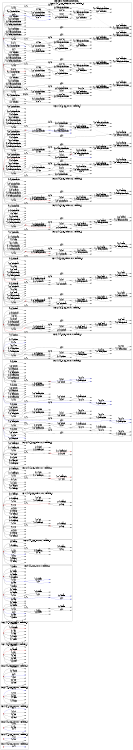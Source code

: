 digraph suffixTree {
  labelloc="t";
  label="Suffix Tree for \"abcdefabxybcdmnabcdex$\"";
  rankdir=LR;
  size="8,5"
  node [margin=0 fontcolor=blue fontsize=1 width=0.1 shape=circle style=filled];

  subgraph cluster_1 {
    label="Step 1: S[0]=a, AP=(root,'\\0x',0), remainder=0"

    root1_0 -> node440221_0 [label = "[0,0] a" color=blue];

    node440221_0 [ shape=point ]
    root1_0 [ width=0.15  fillcolor=red ]
  }

  subgraph cluster_2 {
    label="Step 2: S[1]=b, AP=(root,'\\0x',0), remainder=0"

    root2_1 -> node440222_1 [label = "[0,1] ab"];
    root2_1 -> node431222_1 [label = "[1,1] b" color=blue];

    node431222_1 [ shape=point ]
    node440222_1 [ shape=point ]
    root2_1 [ width=0.15  fillcolor=red ]
  }

  subgraph cluster_3 {
    label="Step 3: S[2]=c, AP=(root,'\\0x',0), remainder=0"

    root3_2 -> node440223_2 [label = "[0,2] abc"];
    root3_2 -> node431223_2 [label = "[1,2] bc"];
    root3_2 -> node422223_2 [label = "[2,2] c" color=blue];

    node422223_2 [ shape=point ]
    node431223_2 [ shape=point ]
    node440223_2 [ shape=point ]
    root3_2 [ width=0.15  fillcolor=red ]
  }

  subgraph cluster_4 {
    label="Step 4: S[3]=d, AP=(root,'\\0x',0), remainder=0"

    root4_3 -> node440224_3 [label = "[0,3] abcd"];
    root4_3 -> node431224_3 [label = "[1,3] bcd"];
    root4_3 -> node422224_3 [label = "[2,3] cd"];
    root4_3 -> node413224_3 [label = "[3,3] d" color=blue];

    node422224_3 [ shape=point ]
    node431224_3 [ shape=point ]
    node440224_3 [ shape=point ]
    root4_3 [ width=0.15  fillcolor=red ]
    node413224_3 [ shape=point ]
  }

  subgraph cluster_5 {
    label="Step 5: S[4]=e, AP=(root,'\\0x',0), remainder=0"

    root5_4 -> node440225_4 [label = "[0,4] abcde"];
    root5_4 -> node431225_4 [label = "[1,4] bcde"];
    root5_4 -> node422225_4 [label = "[2,4] cde"];
    root5_4 -> node413225_4 [label = "[3,4] de"];
    root5_4 -> node404225_4 [label = "[4,4] e" color=blue];

    node422225_4 [ shape=point ]
    node431225_4 [ shape=point ]
    node440225_4 [ shape=point ]
    node404225_4 [ shape=point ]
    root5_4 [ width=0.15  fillcolor=red ]
    node413225_4 [ shape=point ]
  }

  subgraph cluster_6 {
    label="Step 6: S[5]=f, AP=(root,'\\0x',0), remainder=0"

    root6_5 -> node440226_5 [label = "[0,5] abcdef"];
    root6_5 -> node431226_5 [label = "[1,5] bcdef"];
    root6_5 -> node422226_5 [label = "[2,5] cdef"];
    root6_5 -> node413226_5 [label = "[3,5] def"];
    root6_5 -> node404226_5 [label = "[4,5] ef"];
    root6_5 -> node395226_5 [label = "[5,5] f" color=blue];

    node422226_5 [ shape=point ]
    node431226_5 [ shape=point ]
    node440226_5 [ shape=point ]
    node404226_5 [ shape=point ]
    root6_5 [ width=0.15  fillcolor=red ]
    node395226_5 [ shape=point ]
    node413226_5 [ shape=point ]
  }

  subgraph cluster_7 {
    label="Step 7: S[6]=a, AP=(root,'a',1), remainder=1"

    root7_6 -> node440227_6 [label = "[0,6] abcdefa" color=red];
    root7_6 -> node431227_6 [label = "[1,6] bcdefa"];
    root7_6 -> node422227_6 [label = "[2,6] cdefa"];
    root7_6 -> node413227_6 [label = "[3,6] defa"];
    root7_6 -> node404227_6 [label = "[4,6] efa"];
    root7_6 -> node395227_6 [label = "[5,6] fa"];

    node422227_6 [ shape=point ]
    node431227_6 [ shape=point ]
    node440227_6 [ shape=point ]
    node404227_6 [ shape=point ]
    root7_6 [ width=0.15  fillcolor=red ]
    node395227_6 [ shape=point ]
    node413227_6 [ shape=point ]
  }

  subgraph cluster_8 {
    label="Step 8: S[7]=b, AP=(root,'a',2), remainder=2"

    root8_7 -> node440228_7 [label = "[0,7] abcdefab" color=red];
    root8_7 -> node431228_7 [label = "[1,7] bcdefab"];
    root8_7 -> node422228_7 [label = "[2,7] cdefab"];
    root8_7 -> node413228_7 [label = "[3,7] defab"];
    root8_7 -> node404228_7 [label = "[4,7] efab"];
    root8_7 -> node395228_7 [label = "[5,7] fab"];

    node422228_7 [ shape=point ]
    node431228_7 [ shape=point ]
    node440228_7 [ shape=point ]
    node404228_7 [ shape=point ]
    root8_7 [ width=0.15  fillcolor=red ]
    node395228_7 [ shape=point ]
    node413228_7 [ shape=point ]
  }

  subgraph cluster_9 {
    label="Step 9: S[8]=x, AP=(root,'a',2), remainder=2"

    root9_8 -> node2019_8 [label = "[0,1] ab" color=blue];
    root9_8 -> node431229_8 [label = "[1,8] bcdefabx"];
    root9_8 -> node422229_8 [label = "[2,8] cdefabx"];
    root9_8 -> node413229_8 [label = "[3,8] defabx"];
    root9_8 -> node404229_8 [label = "[4,8] efabx"];
    root9_8 -> node395229_8 [label = "[5,8] fabx"];
    node2019_8 -> node222229_8 [label = "[2,8] cdefabx" color=blue];
    node2019_8 -> node168229_8 [label = "[8,8] x" color=blue];

    node422229_8 [ shape=point ]
    node431229_8 [ shape=point ]
    node404229_8 [ shape=point ]
    root9_8 [ width=0.15  fillcolor=red ]
    node395229_8 [ shape=point ]
    node413229_8 [ shape=point ]
    node222229_8 [ shape=point ]
    node168229_8 [ shape=point ]
  }

  subgraph cluster_9 {
    label="Step 9: S[8]=x, AP=(root,'b',1), remainder=1"

    root9_9 -> node2019_9 [label = "[0,1] ab"];
    node2019_9 -> node1119_9 [ style=dotted ];
    root9_9 -> node1119_9 [label = "[1,1] b" color=blue];
    root9_9 -> node422229_9 [label = "[2,8] cdefabx"];
    root9_9 -> node413229_9 [label = "[3,8] defabx"];
    root9_9 -> node404229_9 [label = "[4,8] efabx"];
    root9_9 -> node395229_9 [label = "[5,8] fabx"];
    node2019_9 -> node222229_9 [label = "[2,8] cdefabx"];
    node2019_9 -> node168229_9 [label = "[8,8] x"];
    node1119_9 -> node212229_9 [label = "[2,8] cdefabx" color=blue];
    node1119_9 -> node158229_9 [label = "[8,8] x" color=blue];

    node158229_9 [ shape=point ]
    node422229_9 [ shape=point ]
    node212229_9 [ shape=point ]
    node404229_9 [ shape=point ]
    root9_9 [ width=0.15  fillcolor=red ]
    node395229_9 [ shape=point ]
    node413229_9 [ shape=point ]
    node222229_9 [ shape=point ]
    node168229_9 [ shape=point ]
  }

  subgraph cluster_9 {
    label="Step 9: S[8]=x, AP=(root,'x',0), remainder=0"

    root9_10 -> node2019_10 [label = "[0,1] ab"];
    node2019_10 -> node1119_10 [ style=dotted ];
    root9_10 -> node1119_10 [label = "[1,1] b"];
    root9_10 -> node422229_10 [label = "[2,8] cdefabx"];
    root9_10 -> node413229_10 [label = "[3,8] defabx"];
    root9_10 -> node404229_10 [label = "[4,8] efabx"];
    root9_10 -> node395229_10 [label = "[5,8] fabx"];
    root9_10 -> node368229_10 [label = "[8,8] x" color=blue];
    node2019_10 -> node222229_10 [label = "[2,8] cdefabx"];
    node2019_10 -> node168229_10 [label = "[8,8] x"];
    node1119_10 -> node212229_10 [label = "[2,8] cdefabx"];
    node1119_10 -> node158229_10 [label = "[8,8] x"];

    node158229_10 [ shape=point ]
    node422229_10 [ shape=point ]
    node212229_10 [ shape=point ]
    node404229_10 [ shape=point ]
    root9_10 [ width=0.15  fillcolor=red ]
    node368229_10 [ shape=point ]
    node395229_10 [ shape=point ]
    node413229_10 [ shape=point ]
    node222229_10 [ shape=point ]
    node168229_10 [ shape=point ]
  }

  subgraph cluster_10 {
    label="Step 10: S[9]=y, AP=(root,'\\0x',0), remainder=0"

    root10_11 -> node20110_11 [label = "[0,1] ab"];
    node20110_11 -> node11110_11 [ style=dotted ];
    root10_11 -> node11110_11 [label = "[1,1] b"];
    root10_11 -> node4222210_11 [label = "[2,9] cdefabxy"];
    root10_11 -> node4132210_11 [label = "[3,9] defabxy"];
    root10_11 -> node4042210_11 [label = "[4,9] efabxy"];
    root10_11 -> node3952210_11 [label = "[5,9] fabxy"];
    root10_11 -> node3682210_11 [label = "[8,9] xy"];
    root10_11 -> node3592210_11 [label = "[9,9] y" color=blue];
    node20110_11 -> node2222210_11 [label = "[2,9] cdefabxy"];
    node20110_11 -> node1682210_11 [label = "[8,9] xy"];
    node11110_11 -> node2122210_11 [label = "[2,9] cdefabxy"];
    node11110_11 -> node1582210_11 [label = "[8,9] xy"];

    node1582210_11 [ shape=point ]
    node3952210_11 [ shape=point ]
    node2222210_11 [ shape=point ]
    node4222210_11 [ shape=point ]
    node2122210_11 [ shape=point ]
    node4042210_11 [ shape=point ]
    root10_11 [ width=0.15  fillcolor=red ]
    node3682210_11 [ shape=point ]
    node3592210_11 [ shape=point ]
    node4132210_11 [ shape=point ]
    node1682210_11 [ shape=point ]
  }

  subgraph cluster_11 {
    label="Step 11: S[10]=b, AP=(root,'b',1), remainder=1"

    root11_12 -> node20111_12 [label = "[0,1] ab"];
    node20111_12 -> node11111_12 [ style=dotted ];
    root11_12 -> node11111_12 [label = "[1,1] b" color=red];
    root11_12 -> node4222211_12 [label = "[2,10] cdefabxyb"];
    root11_12 -> node4132211_12 [label = "[3,10] defabxyb"];
    root11_12 -> node4042211_12 [label = "[4,10] efabxyb"];
    root11_12 -> node3952211_12 [label = "[5,10] fabxyb"];
    root11_12 -> node3682211_12 [label = "[8,10] xyb"];
    root11_12 -> node3592211_12 [label = "[9,10] yb"];
    node20111_12 -> node2222211_12 [label = "[2,10] cdefabxyb"];
    node20111_12 -> node1682211_12 [label = "[8,10] xyb"];
    node11111_12 -> node2122211_12 [label = "[2,10] cdefabxyb"];
    node11111_12 -> node1582211_12 [label = "[8,10] xyb"];

    node1582211_12 [ shape=point ]
    node3952211_12 [ shape=point ]
    node2222211_12 [ shape=point ]
    node4222211_12 [ shape=point ]
    node2122211_12 [ shape=point ]
    node4042211_12 [ shape=point ]
    root11_12 [ width=0.15  fillcolor=red ]
    node3682211_12 [ shape=point ]
    node3592211_12 [ shape=point ]
    node4132211_12 [ shape=point ]
    node1682211_12 [ shape=point ]
  }

  subgraph cluster_11 {
    label="Step 11: S[10]=b, AP=(node111,'\\0x',0), remainder=1"

    root11_13 -> node20111_13 [label = "[0,1] ab"];
    node20111_13 -> node11111_13 [ style=dotted ];
    root11_13 -> node11111_13 [label = "[1,1] b"];
    root11_13 -> node4222211_13 [label = "[2,10] cdefabxyb"];
    root11_13 -> node4132211_13 [label = "[3,10] defabxyb"];
    root11_13 -> node4042211_13 [label = "[4,10] efabxyb"];
    root11_13 -> node3952211_13 [label = "[5,10] fabxyb"];
    root11_13 -> node3682211_13 [label = "[8,10] xyb"];
    root11_13 -> node3592211_13 [label = "[9,10] yb"];
    node20111_13 -> node2222211_13 [label = "[2,10] cdefabxyb"];
    node20111_13 -> node1682211_13 [label = "[8,10] xyb"];
    node11111_13 -> node2122211_13 [label = "[2,10] cdefabxyb"];
    node11111_13 -> node1582211_13 [label = "[8,10] xyb"];

    node1582211_13 [ shape=point ]
    node3952211_13 [ shape=point ]
    node2222211_13 [ shape=point ]
    node4222211_13 [ shape=point ]
    node11111_13 [width=0.15 fillcolor=red]
    node2122211_13 [ shape=point ]
    node4042211_13 [ shape=point ]
    root11_13 [ width=0.15 ]
    node3682211_13 [ shape=point ]
    node3592211_13 [ shape=point ]
    node4132211_13 [ shape=point ]
    node1682211_13 [ shape=point ]
  }

  subgraph cluster_12 {
    label="Step 12: S[11]=c, AP=(node111,'c',1), remainder=2"

    root12_14 -> node20112_14 [label = "[0,1] ab"];
    node20112_14 -> node11112_14 [ style=dotted ];
    root12_14 -> node11112_14 [label = "[1,1] b"];
    root12_14 -> node4222212_14 [label = "[2,11] cdefabxybc"];
    root12_14 -> node4132212_14 [label = "[3,11] defabxybc"];
    root12_14 -> node4042212_14 [label = "[4,11] efabxybc"];
    root12_14 -> node3952212_14 [label = "[5,11] fabxybc"];
    root12_14 -> node3682212_14 [label = "[8,11] xybc"];
    root12_14 -> node3592212_14 [label = "[9,11] ybc"];
    node20112_14 -> node2222212_14 [label = "[2,11] cdefabxybc"];
    node20112_14 -> node1682212_14 [label = "[8,11] xybc"];
    node11112_14 -> node2122212_14 [label = "[2,11] cdefabxybc" color=red];
    node11112_14 -> node1582212_14 [label = "[8,11] xybc"];

    node1582212_14 [ shape=point ]
    node3952212_14 [ shape=point ]
    node2222212_14 [ shape=point ]
    node4222212_14 [ shape=point ]
    node11112_14 [width=0.15 fillcolor=red]
    node2122212_14 [ shape=point ]
    node4042212_14 [ shape=point ]
    root12_14 [ width=0.15 ]
    node3682212_14 [ shape=point ]
    node3592212_14 [ shape=point ]
    node4132212_14 [ shape=point ]
    node1682212_14 [ shape=point ]
  }

  subgraph cluster_13 {
    label="Step 13: S[12]=d, AP=(node111,'c',2), remainder=3"

    root13_15 -> node20113_15 [label = "[0,1] ab"];
    node20113_15 -> node11113_15 [ style=dotted ];
    root13_15 -> node11113_15 [label = "[1,1] b"];
    root13_15 -> node4222213_15 [label = "[2,12] cdefabxybcd"];
    root13_15 -> node4132213_15 [label = "[3,12] defabxybcd"];
    root13_15 -> node4042213_15 [label = "[4,12] efabxybcd"];
    root13_15 -> node3952213_15 [label = "[5,12] fabxybcd"];
    root13_15 -> node3682213_15 [label = "[8,12] xybcd"];
    root13_15 -> node3592213_15 [label = "[9,12] ybcd"];
    node20113_15 -> node2222213_15 [label = "[2,12] cdefabxybcd"];
    node20113_15 -> node1682213_15 [label = "[8,12] xybcd"];
    node11113_15 -> node2122213_15 [label = "[2,12] cdefabxybcd" color=red];
    node11113_15 -> node1582213_15 [label = "[8,12] xybcd"];

    node1582213_15 [ shape=point ]
    node3952213_15 [ shape=point ]
    node2222213_15 [ shape=point ]
    node4222213_15 [ shape=point ]
    node11113_15 [width=0.15 fillcolor=red]
    node2122213_15 [ shape=point ]
    node4042213_15 [ shape=point ]
    root13_15 [ width=0.15 ]
    node3682213_15 [ shape=point ]
    node3592213_15 [ shape=point ]
    node4132213_15 [ shape=point ]
    node1682213_15 [ shape=point ]
  }

  subgraph cluster_14 {
    label="Step 14: S[13]=m, AP=(node111,'c',2), remainder=3"

    root14_16 -> node20114_16 [label = "[0,1] ab"];
    node20114_16 -> node11114_16 [ style=dotted ];
    root14_16 -> node11114_16 [label = "[1,1] b"];
    root14_16 -> node4222214_16 [label = "[2,13] cdefabxybcdm"];
    root14_16 -> node4132214_16 [label = "[3,13] defabxybcdm"];
    root14_16 -> node4042214_16 [label = "[4,13] efabxybcdm"];
    root14_16 -> node3952214_16 [label = "[5,13] fabxybcdm"];
    root14_16 -> node3682214_16 [label = "[8,13] xybcdm"];
    root14_16 -> node3592214_16 [label = "[9,13] ybcdm"];
    node20114_16 -> node2222214_16 [label = "[2,13] cdefabxybcdm"];
    node20114_16 -> node1682214_16 [label = "[8,13] xybcdm"];
    node11114_16 -> node32314_16 [label = "[2,3] cd" color=blue];
    node11114_16 -> node1582214_16 [label = "[8,13] xybcdm"];
    node32314_16 -> node2142214_16 [label = "[4,13] efabxybcdm" color=blue];
    node32314_16 -> node12132214_16 [label = "[13,13] m" color=blue];

    node1582214_16 [ shape=point ]
    node3952214_16 [ shape=point ]
    node2222214_16 [ shape=point ]
    node4222214_16 [ shape=point ]
    node11114_16 [width=0.15 fillcolor=red]
    node4042214_16 [ shape=point ]
    root14_16 [ width=0.15 ]
    node3682214_16 [ shape=point ]
    node3592214_16 [ shape=point ]
    node2142214_16 [ shape=point ]
    node4132214_16 [ shape=point ]
    node12132214_16 [ shape=point ]
    node1682214_16 [ shape=point ]
  }

  subgraph cluster_14 {
    label="Step 14: S[13]=m, AP=(root,'c',2), remainder=2"

    root14_17 -> node20114_17 [label = "[0,1] ab"];
    node20114_17 -> node11114_17 [ style=dotted ];
    root14_17 -> node11114_17 [label = "[1,1] b"];
    root14_17 -> node22314_17 [label = "[2,3] cd" color=blue];
    root14_17 -> node4132214_17 [label = "[3,13] defabxybcdm"];
    root14_17 -> node4042214_17 [label = "[4,13] efabxybcdm"];
    root14_17 -> node3952214_17 [label = "[5,13] fabxybcdm"];
    root14_17 -> node3682214_17 [label = "[8,13] xybcdm"];
    root14_17 -> node3592214_17 [label = "[9,13] ybcdm"];
    node20114_17 -> node2222214_17 [label = "[2,13] cdefabxybcdm"];
    node20114_17 -> node1682214_17 [label = "[8,13] xybcdm"];
    node11114_17 -> node32314_17 [label = "[2,3] cd"];
    node32314_17 -> node22314_17 [ style=dotted ];
    node11114_17 -> node1582214_17 [label = "[8,13] xybcdm"];
    node22314_17 -> node2042214_17 [label = "[4,13] efabxybcdm" color=blue];
    node22314_17 -> node11132214_17 [label = "[13,13] m" color=blue];
    node32314_17 -> node2142214_17 [label = "[4,13] efabxybcdm"];
    node32314_17 -> node12132214_17 [label = "[13,13] m"];

    node1582214_17 [ shape=point ]
    node11132214_17 [ shape=point ]
    node2042214_17 [ shape=point ]
    node3952214_17 [ shape=point ]
    node2222214_17 [ shape=point ]
    node4042214_17 [ shape=point ]
    root14_17 [ width=0.15  fillcolor=red ]
    node3682214_17 [ shape=point ]
    node3592214_17 [ shape=point ]
    node2142214_17 [ shape=point ]
    node4132214_17 [ shape=point ]
    node12132214_17 [ shape=point ]
    node1682214_17 [ shape=point ]
  }

  subgraph cluster_14 {
    label="Step 14: S[13]=m, AP=(root,'d',1), remainder=1"

    root14_18 -> node20114_18 [label = "[0,1] ab"];
    node20114_18 -> node11114_18 [ style=dotted ];
    root14_18 -> node11114_18 [label = "[1,1] b"];
    root14_18 -> node22314_18 [label = "[2,3] cd"];
    node22314_18 -> node13314_18 [ style=dotted ];
    root14_18 -> node13314_18 [label = "[3,3] d" color=blue];
    root14_18 -> node4042214_18 [label = "[4,13] efabxybcdm"];
    root14_18 -> node3952214_18 [label = "[5,13] fabxybcdm"];
    root14_18 -> node3682214_18 [label = "[8,13] xybcdm"];
    root14_18 -> node3592214_18 [label = "[9,13] ybcdm"];
    node20114_18 -> node2222214_18 [label = "[2,13] cdefabxybcdm"];
    node20114_18 -> node1682214_18 [label = "[8,13] xybcdm"];
    node11114_18 -> node32314_18 [label = "[2,3] cd"];
    node32314_18 -> node22314_18 [ style=dotted ];
    node11114_18 -> node1582214_18 [label = "[8,13] xybcdm"];
    node22314_18 -> node2042214_18 [label = "[4,13] efabxybcdm"];
    node22314_18 -> node11132214_18 [label = "[13,13] m"];
    node13314_18 -> node1942214_18 [label = "[4,13] efabxybcdm" color=blue];
    node13314_18 -> node10132214_18 [label = "[13,13] m" color=blue];
    node32314_18 -> node2142214_18 [label = "[4,13] efabxybcdm"];
    node32314_18 -> node12132214_18 [label = "[13,13] m"];

    node1582214_18 [ shape=point ]
    node11132214_18 [ shape=point ]
    node2042214_18 [ shape=point ]
    node1942214_18 [ shape=point ]
    node3952214_18 [ shape=point ]
    node2222214_18 [ shape=point ]
    node10132214_18 [ shape=point ]
    node4042214_18 [ shape=point ]
    root14_18 [ width=0.15  fillcolor=red ]
    node3682214_18 [ shape=point ]
    node3592214_18 [ shape=point ]
    node2142214_18 [ shape=point ]
    node12132214_18 [ shape=point ]
    node1682214_18 [ shape=point ]
  }

  subgraph cluster_14 {
    label="Step 14: S[13]=m, AP=(root,'m',0), remainder=0"

    root14_19 -> node20114_19 [label = "[0,1] ab"];
    node20114_19 -> node11114_19 [ style=dotted ];
    root14_19 -> node11114_19 [label = "[1,1] b"];
    root14_19 -> node22314_19 [label = "[2,3] cd"];
    node22314_19 -> node13314_19 [ style=dotted ];
    root14_19 -> node13314_19 [label = "[3,3] d"];
    root14_19 -> node4042214_19 [label = "[4,13] efabxybcdm"];
    root14_19 -> node3952214_19 [label = "[5,13] fabxybcdm"];
    root14_19 -> node31132214_19 [label = "[13,13] m" color=blue];
    root14_19 -> node3682214_19 [label = "[8,13] xybcdm"];
    root14_19 -> node3592214_19 [label = "[9,13] ybcdm"];
    node20114_19 -> node2222214_19 [label = "[2,13] cdefabxybcdm"];
    node20114_19 -> node1682214_19 [label = "[8,13] xybcdm"];
    node11114_19 -> node32314_19 [label = "[2,3] cd"];
    node32314_19 -> node22314_19 [ style=dotted ];
    node11114_19 -> node1582214_19 [label = "[8,13] xybcdm"];
    node22314_19 -> node2042214_19 [label = "[4,13] efabxybcdm"];
    node22314_19 -> node11132214_19 [label = "[13,13] m"];
    node13314_19 -> node1942214_19 [label = "[4,13] efabxybcdm"];
    node13314_19 -> node10132214_19 [label = "[13,13] m"];
    node32314_19 -> node2142214_19 [label = "[4,13] efabxybcdm"];
    node32314_19 -> node12132214_19 [label = "[13,13] m"];

    node1582214_19 [ shape=point ]
    node11132214_19 [ shape=point ]
    node2042214_19 [ shape=point ]
    node31132214_19 [ shape=point ]
    node1942214_19 [ shape=point ]
    node3952214_19 [ shape=point ]
    node2222214_19 [ shape=point ]
    node10132214_19 [ shape=point ]
    node4042214_19 [ shape=point ]
    root14_19 [ width=0.15  fillcolor=red ]
    node3682214_19 [ shape=point ]
    node3592214_19 [ shape=point ]
    node2142214_19 [ shape=point ]
    node12132214_19 [ shape=point ]
    node1682214_19 [ shape=point ]
  }

  subgraph cluster_15 {
    label="Step 15: S[14]=n, AP=(root,'\\0x',0), remainder=0"

    root15_20 -> node20115_20 [label = "[0,1] ab"];
    node20115_20 -> node11115_20 [ style=dotted ];
    root15_20 -> node11115_20 [label = "[1,1] b"];
    root15_20 -> node22315_20 [label = "[2,3] cd"];
    node22315_20 -> node13315_20 [ style=dotted ];
    root15_20 -> node13315_20 [label = "[3,3] d"];
    root15_20 -> node4042215_20 [label = "[4,14] efabxybcdmn"];
    root15_20 -> node3952215_20 [label = "[5,14] fabxybcdmn"];
    root15_20 -> node31132215_20 [label = "[13,14] mn"];
    root15_20 -> node30142215_20 [label = "[14,14] n" color=blue];
    root15_20 -> node3682215_20 [label = "[8,14] xybcdmn"];
    root15_20 -> node3592215_20 [label = "[9,14] ybcdmn"];
    node20115_20 -> node2222215_20 [label = "[2,14] cdefabxybcdmn"];
    node20115_20 -> node1682215_20 [label = "[8,14] xybcdmn"];
    node11115_20 -> node32315_20 [label = "[2,3] cd"];
    node32315_20 -> node22315_20 [ style=dotted ];
    node11115_20 -> node1582215_20 [label = "[8,14] xybcdmn"];
    node22315_20 -> node2042215_20 [label = "[4,14] efabxybcdmn"];
    node22315_20 -> node11132215_20 [label = "[13,14] mn"];
    node13315_20 -> node1942215_20 [label = "[4,14] efabxybcdmn"];
    node13315_20 -> node10132215_20 [label = "[13,14] mn"];
    node32315_20 -> node2142215_20 [label = "[4,14] efabxybcdmn"];
    node32315_20 -> node12132215_20 [label = "[13,14] mn"];

    node1582215_20 [ shape=point ]
    node11132215_20 [ shape=point ]
    node2042215_20 [ shape=point ]
    node31132215_20 [ shape=point ]
    node1942215_20 [ shape=point ]
    node3952215_20 [ shape=point ]
    node2222215_20 [ shape=point ]
    node10132215_20 [ shape=point ]
    node4042215_20 [ shape=point ]
    root15_20 [ width=0.15  fillcolor=red ]
    node3682215_20 [ shape=point ]
    node3592215_20 [ shape=point ]
    node2142215_20 [ shape=point ]
    node30142215_20 [ shape=point ]
    node12132215_20 [ shape=point ]
    node1682215_20 [ shape=point ]
  }

  subgraph cluster_16 {
    label="Step 16: S[15]=a, AP=(root,'a',1), remainder=1"

    root16_21 -> node20116_21 [label = "[0,1] ab" color=red];
    node20116_21 -> node11116_21 [ style=dotted ];
    root16_21 -> node11116_21 [label = "[1,1] b"];
    root16_21 -> node22316_21 [label = "[2,3] cd"];
    node22316_21 -> node13316_21 [ style=dotted ];
    root16_21 -> node13316_21 [label = "[3,3] d"];
    root16_21 -> node4042216_21 [label = "[4,15] efabxybcdmna"];
    root16_21 -> node3952216_21 [label = "[5,15] fabxybcdmna"];
    root16_21 -> node31132216_21 [label = "[13,15] mna"];
    root16_21 -> node30142216_21 [label = "[14,15] na"];
    root16_21 -> node3682216_21 [label = "[8,15] xybcdmna"];
    root16_21 -> node3592216_21 [label = "[9,15] ybcdmna"];
    node20116_21 -> node2222216_21 [label = "[2,15] cdefabxybcdmna"];
    node20116_21 -> node1682216_21 [label = "[8,15] xybcdmna"];
    node11116_21 -> node32316_21 [label = "[2,3] cd"];
    node32316_21 -> node22316_21 [ style=dotted ];
    node11116_21 -> node1582216_21 [label = "[8,15] xybcdmna"];
    node22316_21 -> node2042216_21 [label = "[4,15] efabxybcdmna"];
    node22316_21 -> node11132216_21 [label = "[13,15] mna"];
    node13316_21 -> node1942216_21 [label = "[4,15] efabxybcdmna"];
    node13316_21 -> node10132216_21 [label = "[13,15] mna"];
    node32316_21 -> node2142216_21 [label = "[4,15] efabxybcdmna"];
    node32316_21 -> node12132216_21 [label = "[13,15] mna"];

    node1582216_21 [ shape=point ]
    node11132216_21 [ shape=point ]
    node2042216_21 [ shape=point ]
    node31132216_21 [ shape=point ]
    node1942216_21 [ shape=point ]
    node3952216_21 [ shape=point ]
    node2222216_21 [ shape=point ]
    node10132216_21 [ shape=point ]
    node4042216_21 [ shape=point ]
    root16_21 [ width=0.15  fillcolor=red ]
    node3682216_21 [ shape=point ]
    node3592216_21 [ shape=point ]
    node2142216_21 [ shape=point ]
    node30142216_21 [ shape=point ]
    node12132216_21 [ shape=point ]
    node1682216_21 [ shape=point ]
  }

  subgraph cluster_17 {
    label="Step 17: S[16]=b, AP=(root,'a',2), remainder=2"

    root17_22 -> node20117_22 [label = "[0,1] ab" color=red];
    node20117_22 -> node11117_22 [ style=dotted ];
    root17_22 -> node11117_22 [label = "[1,1] b"];
    root17_22 -> node22317_22 [label = "[2,3] cd"];
    node22317_22 -> node13317_22 [ style=dotted ];
    root17_22 -> node13317_22 [label = "[3,3] d"];
    root17_22 -> node4042217_22 [label = "[4,16] efabxybcdmnab"];
    root17_22 -> node3952217_22 [label = "[5,16] fabxybcdmnab"];
    root17_22 -> node31132217_22 [label = "[13,16] mnab"];
    root17_22 -> node30142217_22 [label = "[14,16] nab"];
    root17_22 -> node3682217_22 [label = "[8,16] xybcdmnab"];
    root17_22 -> node3592217_22 [label = "[9,16] ybcdmnab"];
    node20117_22 -> node2222217_22 [label = "[2,16] cdefabxybcdmnab"];
    node20117_22 -> node1682217_22 [label = "[8,16] xybcdmnab"];
    node11117_22 -> node32317_22 [label = "[2,3] cd"];
    node32317_22 -> node22317_22 [ style=dotted ];
    node11117_22 -> node1582217_22 [label = "[8,16] xybcdmnab"];
    node22317_22 -> node2042217_22 [label = "[4,16] efabxybcdmnab"];
    node22317_22 -> node11132217_22 [label = "[13,16] mnab"];
    node13317_22 -> node1942217_22 [label = "[4,16] efabxybcdmnab"];
    node13317_22 -> node10132217_22 [label = "[13,16] mnab"];
    node32317_22 -> node2142217_22 [label = "[4,16] efabxybcdmnab"];
    node32317_22 -> node12132217_22 [label = "[13,16] mnab"];

    node1582217_22 [ shape=point ]
    node11132217_22 [ shape=point ]
    node2042217_22 [ shape=point ]
    node31132217_22 [ shape=point ]
    node1942217_22 [ shape=point ]
    node3952217_22 [ shape=point ]
    node2222217_22 [ shape=point ]
    node10132217_22 [ shape=point ]
    node4042217_22 [ shape=point ]
    root17_22 [ width=0.15  fillcolor=red ]
    node3682217_22 [ shape=point ]
    node3592217_22 [ shape=point ]
    node2142217_22 [ shape=point ]
    node30142217_22 [ shape=point ]
    node12132217_22 [ shape=point ]
    node1682217_22 [ shape=point ]
  }

  subgraph cluster_17 {
    label="Step 17: S[16]=b, AP=(node201,'\\0x',0), remainder=2"

    root17_23 -> node20117_23 [label = "[0,1] ab"];
    node20117_23 -> node11117_23 [ style=dotted ];
    root17_23 -> node11117_23 [label = "[1,1] b"];
    root17_23 -> node22317_23 [label = "[2,3] cd"];
    node22317_23 -> node13317_23 [ style=dotted ];
    root17_23 -> node13317_23 [label = "[3,3] d"];
    root17_23 -> node4042217_23 [label = "[4,16] efabxybcdmnab"];
    root17_23 -> node3952217_23 [label = "[5,16] fabxybcdmnab"];
    root17_23 -> node31132217_23 [label = "[13,16] mnab"];
    root17_23 -> node30142217_23 [label = "[14,16] nab"];
    root17_23 -> node3682217_23 [label = "[8,16] xybcdmnab"];
    root17_23 -> node3592217_23 [label = "[9,16] ybcdmnab"];
    node20117_23 -> node2222217_23 [label = "[2,16] cdefabxybcdmnab"];
    node20117_23 -> node1682217_23 [label = "[8,16] xybcdmnab"];
    node11117_23 -> node32317_23 [label = "[2,3] cd"];
    node32317_23 -> node22317_23 [ style=dotted ];
    node11117_23 -> node1582217_23 [label = "[8,16] xybcdmnab"];
    node22317_23 -> node2042217_23 [label = "[4,16] efabxybcdmnab"];
    node22317_23 -> node11132217_23 [label = "[13,16] mnab"];
    node13317_23 -> node1942217_23 [label = "[4,16] efabxybcdmnab"];
    node13317_23 -> node10132217_23 [label = "[13,16] mnab"];
    node32317_23 -> node2142217_23 [label = "[4,16] efabxybcdmnab"];
    node32317_23 -> node12132217_23 [label = "[13,16] mnab"];

    node1582217_23 [ shape=point ]
    node11132217_23 [ shape=point ]
    node20117_23 [width=0.15 fillcolor=red]
    node2042217_23 [ shape=point ]
    node31132217_23 [ shape=point ]
    node1942217_23 [ shape=point ]
    node3952217_23 [ shape=point ]
    node2222217_23 [ shape=point ]
    node10132217_23 [ shape=point ]
    node4042217_23 [ shape=point ]
    root17_23 [ width=0.15 ]
    node3682217_23 [ shape=point ]
    node3592217_23 [ shape=point ]
    node2142217_23 [ shape=point ]
    node30142217_23 [ shape=point ]
    node12132217_23 [ shape=point ]
    node1682217_23 [ shape=point ]
  }

  subgraph cluster_18 {
    label="Step 18: S[17]=c, AP=(node201,'c',1), remainder=3"

    root18_24 -> node20118_24 [label = "[0,1] ab"];
    node20118_24 -> node11118_24 [ style=dotted ];
    root18_24 -> node11118_24 [label = "[1,1] b"];
    root18_24 -> node22318_24 [label = "[2,3] cd"];
    node22318_24 -> node13318_24 [ style=dotted ];
    root18_24 -> node13318_24 [label = "[3,3] d"];
    root18_24 -> node4042218_24 [label = "[4,17] efabxybcdmnabc"];
    root18_24 -> node3952218_24 [label = "[5,17] fabxybcdmnabc"];
    root18_24 -> node31132218_24 [label = "[13,17] mnabc"];
    root18_24 -> node30142218_24 [label = "[14,17] nabc"];
    root18_24 -> node3682218_24 [label = "[8,17] xybcdmnabc"];
    root18_24 -> node3592218_24 [label = "[9,17] ybcdmnabc"];
    node20118_24 -> node2222218_24 [label = "[2,17] cdefabxybcdmnabc" color=red];
    node20118_24 -> node1682218_24 [label = "[8,17] xybcdmnabc"];
    node11118_24 -> node32318_24 [label = "[2,3] cd"];
    node32318_24 -> node22318_24 [ style=dotted ];
    node11118_24 -> node1582218_24 [label = "[8,17] xybcdmnabc"];
    node22318_24 -> node2042218_24 [label = "[4,17] efabxybcdmnabc"];
    node22318_24 -> node11132218_24 [label = "[13,17] mnabc"];
    node13318_24 -> node1942218_24 [label = "[4,17] efabxybcdmnabc"];
    node13318_24 -> node10132218_24 [label = "[13,17] mnabc"];
    node32318_24 -> node2142218_24 [label = "[4,17] efabxybcdmnabc"];
    node32318_24 -> node12132218_24 [label = "[13,17] mnabc"];

    node1582218_24 [ shape=point ]
    node11132218_24 [ shape=point ]
    node20118_24 [width=0.15 fillcolor=red]
    node2042218_24 [ shape=point ]
    node31132218_24 [ shape=point ]
    node1942218_24 [ shape=point ]
    node3952218_24 [ shape=point ]
    node2222218_24 [ shape=point ]
    node10132218_24 [ shape=point ]
    node4042218_24 [ shape=point ]
    root18_24 [ width=0.15 ]
    node3682218_24 [ shape=point ]
    node3592218_24 [ shape=point ]
    node2142218_24 [ shape=point ]
    node30142218_24 [ shape=point ]
    node12132218_24 [ shape=point ]
    node1682218_24 [ shape=point ]
  }

  subgraph cluster_19 {
    label="Step 19: S[18]=d, AP=(node201,'c',2), remainder=4"

    root19_25 -> node20119_25 [label = "[0,1] ab"];
    node20119_25 -> node11119_25 [ style=dotted ];
    root19_25 -> node11119_25 [label = "[1,1] b"];
    root19_25 -> node22319_25 [label = "[2,3] cd"];
    node22319_25 -> node13319_25 [ style=dotted ];
    root19_25 -> node13319_25 [label = "[3,3] d"];
    root19_25 -> node4042219_25 [label = "[4,18] efabxybcdmnabcd"];
    root19_25 -> node3952219_25 [label = "[5,18] fabxybcdmnabcd"];
    root19_25 -> node31132219_25 [label = "[13,18] mnabcd"];
    root19_25 -> node30142219_25 [label = "[14,18] nabcd"];
    root19_25 -> node3682219_25 [label = "[8,18] xybcdmnabcd"];
    root19_25 -> node3592219_25 [label = "[9,18] ybcdmnabcd"];
    node20119_25 -> node2222219_25 [label = "[2,18] cdefabxybcdmnabcd" color=red];
    node20119_25 -> node1682219_25 [label = "[8,18] xybcdmnabcd"];
    node11119_25 -> node32319_25 [label = "[2,3] cd"];
    node32319_25 -> node22319_25 [ style=dotted ];
    node11119_25 -> node1582219_25 [label = "[8,18] xybcdmnabcd"];
    node22319_25 -> node2042219_25 [label = "[4,18] efabxybcdmnabcd"];
    node22319_25 -> node11132219_25 [label = "[13,18] mnabcd"];
    node13319_25 -> node1942219_25 [label = "[4,18] efabxybcdmnabcd"];
    node13319_25 -> node10132219_25 [label = "[13,18] mnabcd"];
    node32319_25 -> node2142219_25 [label = "[4,18] efabxybcdmnabcd"];
    node32319_25 -> node12132219_25 [label = "[13,18] mnabcd"];

    node1582219_25 [ shape=point ]
    node11132219_25 [ shape=point ]
    node20119_25 [width=0.15 fillcolor=red]
    node2042219_25 [ shape=point ]
    node31132219_25 [ shape=point ]
    node1942219_25 [ shape=point ]
    node3952219_25 [ shape=point ]
    node2222219_25 [ shape=point ]
    node10132219_25 [ shape=point ]
    node4042219_25 [ shape=point ]
    root19_25 [ width=0.15 ]
    node3682219_25 [ shape=point ]
    node3592219_25 [ shape=point ]
    node2142219_25 [ shape=point ]
    node30142219_25 [ shape=point ]
    node12132219_25 [ shape=point ]
    node1682219_25 [ shape=point ]
  }

  subgraph cluster_20 {
    label="Step 20: S[19]=e, AP=(node201,'c',3), remainder=5"

    root20_26 -> node20120_26 [label = "[0,1] ab"];
    node20120_26 -> node11120_26 [ style=dotted ];
    root20_26 -> node11120_26 [label = "[1,1] b"];
    root20_26 -> node22320_26 [label = "[2,3] cd"];
    node22320_26 -> node13320_26 [ style=dotted ];
    root20_26 -> node13320_26 [label = "[3,3] d"];
    root20_26 -> node4042220_26 [label = "[4,19] efabxybcdmnabcde"];
    root20_26 -> node3952220_26 [label = "[5,19] fabxybcdmnabcde"];
    root20_26 -> node31132220_26 [label = "[13,19] mnabcde"];
    root20_26 -> node30142220_26 [label = "[14,19] nabcde"];
    root20_26 -> node3682220_26 [label = "[8,19] xybcdmnabcde"];
    root20_26 -> node3592220_26 [label = "[9,19] ybcdmnabcde"];
    node20120_26 -> node2222220_26 [label = "[2,19] cdefabxybcdmnabcde" color=red];
    node20120_26 -> node1682220_26 [label = "[8,19] xybcdmnabcde"];
    node11120_26 -> node32320_26 [label = "[2,3] cd"];
    node32320_26 -> node22320_26 [ style=dotted ];
    node11120_26 -> node1582220_26 [label = "[8,19] xybcdmnabcde"];
    node22320_26 -> node2042220_26 [label = "[4,19] efabxybcdmnabcde"];
    node22320_26 -> node11132220_26 [label = "[13,19] mnabcde"];
    node13320_26 -> node1942220_26 [label = "[4,19] efabxybcdmnabcde"];
    node13320_26 -> node10132220_26 [label = "[13,19] mnabcde"];
    node32320_26 -> node2142220_26 [label = "[4,19] efabxybcdmnabcde"];
    node32320_26 -> node12132220_26 [label = "[13,19] mnabcde"];

    node1582220_26 [ shape=point ]
    node11132220_26 [ shape=point ]
    node20120_26 [width=0.15 fillcolor=red]
    node2042220_26 [ shape=point ]
    node31132220_26 [ shape=point ]
    node1942220_26 [ shape=point ]
    node3952220_26 [ shape=point ]
    node2222220_26 [ shape=point ]
    node10132220_26 [ shape=point ]
    node4042220_26 [ shape=point ]
    root20_26 [ width=0.15 ]
    node3682220_26 [ shape=point ]
    node3592220_26 [ shape=point ]
    node2142220_26 [ shape=point ]
    node30142220_26 [ shape=point ]
    node12132220_26 [ shape=point ]
    node1682220_26 [ shape=point ]
  }

  subgraph cluster_21 {
    label="Step 21: S[20]=x, AP=(node201,'c',3), remainder=5"

    root21_27 -> node20121_27 [label = "[0,1] ab"];
    node20121_27 -> node11121_27 [ style=dotted ];
    root21_27 -> node11121_27 [label = "[1,1] b"];
    root21_27 -> node22321_27 [label = "[2,3] cd"];
    node22321_27 -> node13321_27 [ style=dotted ];
    root21_27 -> node13321_27 [label = "[3,3] d"];
    root21_27 -> node4042221_27 [label = "[4,20] efabxybcdmnabcdex"];
    root21_27 -> node3952221_27 [label = "[5,20] fabxybcdmnabcdex"];
    root21_27 -> node31132221_27 [label = "[13,20] mnabcdex"];
    root21_27 -> node30142221_27 [label = "[14,20] nabcdex"];
    root21_27 -> node3682221_27 [label = "[8,20] xybcdmnabcdex"];
    root21_27 -> node3592221_27 [label = "[9,20] ybcdmnabcdex"];
    node20121_27 -> node52421_27 [label = "[2,4] cde" color=blue];
    node20121_27 -> node1682221_27 [label = "[8,20] xybcdmnabcdex"];
    node11121_27 -> node32321_27 [label = "[2,3] cd"];
    node32321_27 -> node22321_27 [ style=dotted ];
    node11121_27 -> node1582221_27 [label = "[8,20] xybcdmnabcdex"];
    node22321_27 -> node2042221_27 [label = "[4,20] efabxybcdmnabcdex"];
    node22321_27 -> node11132221_27 [label = "[13,20] mnabcdex"];
    node13321_27 -> node1942221_27 [label = "[4,20] efabxybcdmnabcdex"];
    node13321_27 -> node10132221_27 [label = "[13,20] mnabcdex"];
    node52421_27 -> node2252221_27 [label = "[5,20] fabxybcdmnabcdex" color=blue];
    node52421_27 -> node7202221_27 [label = "[20,20] x" color=blue];
    node32321_27 -> node2142221_27 [label = "[4,20] efabxybcdmnabcdex"];
    node32321_27 -> node12132221_27 [label = "[13,20] mnabcdex"];

    node1582221_27 [ shape=point ]
    node11132221_27 [ shape=point ]
    node20121_27 [width=0.15 fillcolor=red]
    node2042221_27 [ shape=point ]
    node31132221_27 [ shape=point ]
    node1942221_27 [ shape=point ]
    node3952221_27 [ shape=point ]
    node10132221_27 [ shape=point ]
    node2252221_27 [ shape=point ]
    node4042221_27 [ shape=point ]
    root21_27 [ width=0.15 ]
    node3682221_27 [ shape=point ]
    node3592221_27 [ shape=point ]
    node2142221_27 [ shape=point ]
    node30142221_27 [ shape=point ]
    node12132221_27 [ shape=point ]
    node7202221_27 [ shape=point ]
    node1682221_27 [ shape=point ]
  }

  subgraph cluster_21 {
    label="Step 21: S[20]=x, AP=(node323,'\\0x',0), remainder=4"

    root21_28 -> node20121_28 [label = "[0,1] ab"];
    node20121_28 -> node11121_28 [ style=dotted ];
    root21_28 -> node11121_28 [label = "[1,1] b"];
    root21_28 -> node22321_28 [label = "[2,3] cd"];
    node22321_28 -> node13321_28 [ style=dotted ];
    root21_28 -> node13321_28 [label = "[3,3] d"];
    root21_28 -> node4042221_28 [label = "[4,20] efabxybcdmnabcdex"];
    root21_28 -> node3952221_28 [label = "[5,20] fabxybcdmnabcdex"];
    root21_28 -> node31132221_28 [label = "[13,20] mnabcdex"];
    root21_28 -> node30142221_28 [label = "[14,20] nabcdex"];
    root21_28 -> node3682221_28 [label = "[8,20] xybcdmnabcdex"];
    root21_28 -> node3592221_28 [label = "[9,20] ybcdmnabcdex"];
    node20121_28 -> node52421_28 [label = "[2,4] cde"];
    node52421_28 -> node32321_28 [ style=dotted ];
    node20121_28 -> node1682221_28 [label = "[8,20] xybcdmnabcdex"];
    node11121_28 -> node32321_28 [label = "[2,3] cd"];
    node32321_28 -> node22321_28 [ style=dotted ];
    node11121_28 -> node1582221_28 [label = "[8,20] xybcdmnabcdex"];
    node22321_28 -> node2042221_28 [label = "[4,20] efabxybcdmnabcdex"];
    node22321_28 -> node11132221_28 [label = "[13,20] mnabcdex"];
    node13321_28 -> node1942221_28 [label = "[4,20] efabxybcdmnabcdex"];
    node13321_28 -> node10132221_28 [label = "[13,20] mnabcdex"];
    node52421_28 -> node2252221_28 [label = "[5,20] fabxybcdmnabcdex"];
    node52421_28 -> node7202221_28 [label = "[20,20] x"];
    node32321_28 -> node2142221_28 [label = "[4,20] efabxybcdmnabcdex"];
    node32321_28 -> node12132221_28 [label = "[13,20] mnabcdex"];
    node32321_28 -> node5202221_28 [label = "[20,20] x" color=blue];

    node1582221_28 [ shape=point ]
    node11132221_28 [ shape=point ]
    node2042221_28 [ shape=point ]
    node31132221_28 [ shape=point ]
    node1942221_28 [ shape=point ]
    node3952221_28 [ shape=point ]
    node5202221_28 [ shape=point ]
    node10132221_28 [ shape=point ]
    node32321_28 [width=0.15 fillcolor=red]
    node2252221_28 [ shape=point ]
    node4042221_28 [ shape=point ]
    root21_28 [ width=0.15 ]
    node3682221_28 [ shape=point ]
    node3592221_28 [ shape=point ]
    node2142221_28 [ shape=point ]
    node30142221_28 [ shape=point ]
    node12132221_28 [ shape=point ]
    node7202221_28 [ shape=point ]
    node1682221_28 [ shape=point ]
  }

  subgraph cluster_21 {
    label="Step 21: S[20]=x, AP=(root,'x',1), remainder=4"

    root21_29 -> node20121_29 [label = "[0,1] ab"];
    node20121_29 -> node11121_29 [ style=dotted ];
    root21_29 -> node11121_29 [label = "[1,1] b"];
    root21_29 -> node22321_29 [label = "[2,3] cd"];
    node22321_29 -> node13321_29 [ style=dotted ];
    root21_29 -> node13321_29 [label = "[3,3] d"];
    root21_29 -> node4042221_29 [label = "[4,20] efabxybcdmnabcdex"];
    root21_29 -> node3952221_29 [label = "[5,20] fabxybcdmnabcdex"];
    root21_29 -> node31132221_29 [label = "[13,20] mnabcdex"];
    root21_29 -> node30142221_29 [label = "[14,20] nabcdex"];
    root21_29 -> node3682221_29 [label = "[8,20] xybcdmnabcdex" color=red];
    root21_29 -> node3592221_29 [label = "[9,20] ybcdmnabcdex"];
    node20121_29 -> node52421_29 [label = "[2,4] cde"];
    node52421_29 -> node32321_29 [ style=dotted ];
    node20121_29 -> node1682221_29 [label = "[8,20] xybcdmnabcdex"];
    node11121_29 -> node32321_29 [label = "[2,3] cd"];
    node32321_29 -> node22321_29 [ style=dotted ];
    node11121_29 -> node1582221_29 [label = "[8,20] xybcdmnabcdex"];
    node22321_29 -> node2042221_29 [label = "[4,20] efabxybcdmnabcdex"];
    node22321_29 -> node11132221_29 [label = "[13,20] mnabcdex"];
    node13321_29 -> node1942221_29 [label = "[4,20] efabxybcdmnabcdex"];
    node13321_29 -> node10132221_29 [label = "[13,20] mnabcdex"];
    node52421_29 -> node2252221_29 [label = "[5,20] fabxybcdmnabcdex"];
    node52421_29 -> node7202221_29 [label = "[20,20] x"];
    node32321_29 -> node2142221_29 [label = "[4,20] efabxybcdmnabcdex"];
    node32321_29 -> node12132221_29 [label = "[13,20] mnabcdex"];
    node32321_29 -> node5202221_29 [label = "[20,20] x"];

    node1582221_29 [ shape=point ]
    node11132221_29 [ shape=point ]
    node2042221_29 [ shape=point ]
    node31132221_29 [ shape=point ]
    node1942221_29 [ shape=point ]
    node3952221_29 [ shape=point ]
    node5202221_29 [ shape=point ]
    node10132221_29 [ shape=point ]
    node2252221_29 [ shape=point ]
    node4042221_29 [ shape=point ]
    root21_29 [ width=0.15  fillcolor=red ]
    node3682221_29 [ shape=point ]
    node3592221_29 [ shape=point ]
    node2142221_29 [ shape=point ]
    node30142221_29 [ shape=point ]
    node12132221_29 [ shape=point ]
    node7202221_29 [ shape=point ]
    node1682221_29 [ shape=point ]
  }

  subgraph cluster_22 {
    label="Step 22: S[21]=$, AP=(root,'x',1), remainder=4"

    root22_30 -> node20122_30 [label = "[0,1] ab"];
    node20122_30 -> node11122_30 [ style=dotted ];
    root22_30 -> node11122_30 [label = "[1,1] b"];
    root22_30 -> node22322_30 [label = "[2,3] cd"];
    node22322_30 -> node13322_30 [ style=dotted ];
    root22_30 -> node13322_30 [label = "[3,3] d"];
    root22_30 -> node4042222_30 [label = "[4,21] efabxybcdmnabcdex$"];
    root22_30 -> node3952222_30 [label = "[5,21] fabxybcdmnabcdex$"];
    root22_30 -> node31132222_30 [label = "[13,21] mnabcdex$"];
    root22_30 -> node30142222_30 [label = "[14,21] nabcdex$"];
    root22_30 -> node18822_30 [label = "[8,8] x" color=blue];
    root22_30 -> node3592222_30 [label = "[9,21] ybcdmnabcdex$"];
    node20122_30 -> node52422_30 [label = "[2,4] cde"];
    node52422_30 -> node32322_30 [ style=dotted ];
    node20122_30 -> node1682222_30 [label = "[8,21] xybcdmnabcdex$"];
    node11122_30 -> node32322_30 [label = "[2,3] cd"];
    node32322_30 -> node22322_30 [ style=dotted ];
    node11122_30 -> node1582222_30 [label = "[8,21] xybcdmnabcdex$"];
    node22322_30 -> node2042222_30 [label = "[4,21] efabxybcdmnabcdex$"];
    node22322_30 -> node11132222_30 [label = "[13,21] mnabcdex$"];
    node13322_30 -> node1942222_30 [label = "[4,21] efabxybcdmnabcdex$"];
    node13322_30 -> node10132222_30 [label = "[13,21] mnabcdex$"];
    node18822_30 -> node2212222_30 [label = "[21,21] $" color=blue];
    node18822_30 -> node1492222_30 [label = "[9,21] ybcdmnabcdex$" color=blue];
    node52422_30 -> node2252222_30 [label = "[5,21] fabxybcdmnabcdex$"];
    node52422_30 -> node7202222_30 [label = "[20,21] x$"];
    node32322_30 -> node2142222_30 [label = "[4,21] efabxybcdmnabcdex$"];
    node32322_30 -> node12132222_30 [label = "[13,21] mnabcdex$"];
    node32322_30 -> node5202222_30 [label = "[20,21] x$"];

    node1582222_30 [ shape=point ]
    node2042222_30 [ shape=point ]
    node1492222_30 [ shape=point ]
    node2252222_30 [ shape=point ]
    node3592222_30 [ shape=point ]
    node7202222_30 [ shape=point ]
    node11132222_30 [ shape=point ]
    node31132222_30 [ shape=point ]
    node1942222_30 [ shape=point ]
    node3952222_30 [ shape=point ]
    node5202222_30 [ shape=point ]
    node10132222_30 [ shape=point ]
    node4042222_30 [ shape=point ]
    root22_30 [ width=0.15  fillcolor=red ]
    node2142222_30 [ shape=point ]
    node30142222_30 [ shape=point ]
    node2212222_30 [ shape=point ]
    node12132222_30 [ shape=point ]
    node1682222_30 [ shape=point ]
  }

  subgraph cluster_22 {
    label="Step 22: S[21]=$, AP=(root,'$',0), remainder=3"

    root22_31 -> node23212222_31 [label = "[21,21] $" color=blue];
    root22_31 -> node20122_31 [label = "[0,1] ab"];
    node20122_31 -> node11122_31 [ style=dotted ];
    root22_31 -> node11122_31 [label = "[1,1] b"];
    root22_31 -> node22322_31 [label = "[2,3] cd"];
    node22322_31 -> node13322_31 [ style=dotted ];
    root22_31 -> node13322_31 [label = "[3,3] d"];
    root22_31 -> node4042222_31 [label = "[4,21] efabxybcdmnabcdex$"];
    root22_31 -> node3952222_31 [label = "[5,21] fabxybcdmnabcdex$"];
    root22_31 -> node31132222_31 [label = "[13,21] mnabcdex$"];
    root22_31 -> node30142222_31 [label = "[14,21] nabcdex$"];
    root22_31 -> node18822_31 [label = "[8,8] x"];
    root22_31 -> node3592222_31 [label = "[9,21] ybcdmnabcdex$"];
    node20122_31 -> node52422_31 [label = "[2,4] cde"];
    node52422_31 -> node32322_31 [ style=dotted ];
    node20122_31 -> node1682222_31 [label = "[8,21] xybcdmnabcdex$"];
    node11122_31 -> node32322_31 [label = "[2,3] cd"];
    node32322_31 -> node22322_31 [ style=dotted ];
    node11122_31 -> node1582222_31 [label = "[8,21] xybcdmnabcdex$"];
    node22322_31 -> node2042222_31 [label = "[4,21] efabxybcdmnabcdex$"];
    node22322_31 -> node11132222_31 [label = "[13,21] mnabcdex$"];
    node13322_31 -> node1942222_31 [label = "[4,21] efabxybcdmnabcdex$"];
    node13322_31 -> node10132222_31 [label = "[13,21] mnabcdex$"];
    node18822_31 -> node2212222_31 [label = "[21,21] $"];
    node18822_31 -> node1492222_31 [label = "[9,21] ybcdmnabcdex$"];
    node52422_31 -> node2252222_31 [label = "[5,21] fabxybcdmnabcdex$"];
    node52422_31 -> node7202222_31 [label = "[20,21] x$"];
    node32322_31 -> node2142222_31 [label = "[4,21] efabxybcdmnabcdex$"];
    node32322_31 -> node12132222_31 [label = "[13,21] mnabcdex$"];
    node32322_31 -> node5202222_31 [label = "[20,21] x$"];

    node1582222_31 [ shape=point ]
    node2042222_31 [ shape=point ]
    node1492222_31 [ shape=point ]
    node2252222_31 [ shape=point ]
    node3592222_31 [ shape=point ]
    node23212222_31 [ shape=point ]
    node7202222_31 [ shape=point ]
    node11132222_31 [ shape=point ]
    node31132222_31 [ shape=point ]
    node1942222_31 [ shape=point ]
    node3952222_31 [ shape=point ]
    node5202222_31 [ shape=point ]
    node10132222_31 [ shape=point ]
    node4042222_31 [ shape=point ]
    root22_31 [ width=0.15  fillcolor=red ]
    node2142222_31 [ shape=point ]
    node30142222_31 [ shape=point ]
    node2212222_31 [ shape=point ]
    node12132222_31 [ shape=point ]
    node1682222_31 [ shape=point ]
  }

  subgraph cluster_22 {
    label="Step 22: S[21]=$, AP=(root,'$',1), remainder=3"

    root22_32 -> node23212222_32 [label = "[21,21] $" color=red];
    root22_32 -> node20122_32 [label = "[0,1] ab"];
    node20122_32 -> node11122_32 [ style=dotted ];
    root22_32 -> node11122_32 [label = "[1,1] b"];
    root22_32 -> node22322_32 [label = "[2,3] cd"];
    node22322_32 -> node13322_32 [ style=dotted ];
    root22_32 -> node13322_32 [label = "[3,3] d"];
    root22_32 -> node4042222_32 [label = "[4,21] efabxybcdmnabcdex$"];
    root22_32 -> node3952222_32 [label = "[5,21] fabxybcdmnabcdex$"];
    root22_32 -> node31132222_32 [label = "[13,21] mnabcdex$"];
    root22_32 -> node30142222_32 [label = "[14,21] nabcdex$"];
    root22_32 -> node18822_32 [label = "[8,8] x"];
    root22_32 -> node3592222_32 [label = "[9,21] ybcdmnabcdex$"];
    node20122_32 -> node52422_32 [label = "[2,4] cde"];
    node52422_32 -> node32322_32 [ style=dotted ];
    node20122_32 -> node1682222_32 [label = "[8,21] xybcdmnabcdex$"];
    node11122_32 -> node32322_32 [label = "[2,3] cd"];
    node32322_32 -> node22322_32 [ style=dotted ];
    node11122_32 -> node1582222_32 [label = "[8,21] xybcdmnabcdex$"];
    node22322_32 -> node2042222_32 [label = "[4,21] efabxybcdmnabcdex$"];
    node22322_32 -> node11132222_32 [label = "[13,21] mnabcdex$"];
    node13322_32 -> node1942222_32 [label = "[4,21] efabxybcdmnabcdex$"];
    node13322_32 -> node10132222_32 [label = "[13,21] mnabcdex$"];
    node18822_32 -> node2212222_32 [label = "[21,21] $"];
    node18822_32 -> node1492222_32 [label = "[9,21] ybcdmnabcdex$"];
    node52422_32 -> node2252222_32 [label = "[5,21] fabxybcdmnabcdex$"];
    node52422_32 -> node7202222_32 [label = "[20,21] x$"];
    node32322_32 -> node2142222_32 [label = "[4,21] efabxybcdmnabcdex$"];
    node32322_32 -> node12132222_32 [label = "[13,21] mnabcdex$"];
    node32322_32 -> node5202222_32 [label = "[20,21] x$"];

    node1582222_32 [ shape=point ]
    node2042222_32 [ shape=point ]
    node1492222_32 [ shape=point ]
    node2252222_32 [ shape=point ]
    node3592222_32 [ shape=point ]
    node23212222_32 [ shape=point ]
    node7202222_32 [ shape=point ]
    node11132222_32 [ shape=point ]
    node31132222_32 [ shape=point ]
    node1942222_32 [ shape=point ]
    node3952222_32 [ shape=point ]
    node5202222_32 [ shape=point ]
    node10132222_32 [ shape=point ]
    node4042222_32 [ shape=point ]
    root22_32 [ width=0.15  fillcolor=red ]
    node2142222_32 [ shape=point ]
    node30142222_32 [ shape=point ]
    node2212222_32 [ shape=point ]
    node12132222_32 [ shape=point ]
    node1682222_32 [ shape=point ]
  }

  subgraph cluster_22 {
    label="Step 22: S[21]=$, AP=(node232122,'\\0x',0), remainder=3"

    root22_33 -> node23212222_33 [label = "[21,21] $"];
    root22_33 -> node20122_33 [label = "[0,1] ab"];
    node20122_33 -> node11122_33 [ style=dotted ];
    root22_33 -> node11122_33 [label = "[1,1] b"];
    root22_33 -> node22322_33 [label = "[2,3] cd"];
    node22322_33 -> node13322_33 [ style=dotted ];
    root22_33 -> node13322_33 [label = "[3,3] d"];
    root22_33 -> node4042222_33 [label = "[4,21] efabxybcdmnabcdex$"];
    root22_33 -> node3952222_33 [label = "[5,21] fabxybcdmnabcdex$"];
    root22_33 -> node31132222_33 [label = "[13,21] mnabcdex$"];
    root22_33 -> node30142222_33 [label = "[14,21] nabcdex$"];
    root22_33 -> node18822_33 [label = "[8,8] x"];
    node18822_33 -> node23212222_33 [ style=dotted ];
    root22_33 -> node3592222_33 [label = "[9,21] ybcdmnabcdex$"];
    node20122_33 -> node52422_33 [label = "[2,4] cde"];
    node52422_33 -> node32322_33 [ style=dotted ];
    node20122_33 -> node1682222_33 [label = "[8,21] xybcdmnabcdex$"];
    node11122_33 -> node32322_33 [label = "[2,3] cd"];
    node32322_33 -> node22322_33 [ style=dotted ];
    node11122_33 -> node1582222_33 [label = "[8,21] xybcdmnabcdex$"];
    node22322_33 -> node2042222_33 [label = "[4,21] efabxybcdmnabcdex$"];
    node22322_33 -> node11132222_33 [label = "[13,21] mnabcdex$"];
    node13322_33 -> node1942222_33 [label = "[4,21] efabxybcdmnabcdex$"];
    node13322_33 -> node10132222_33 [label = "[13,21] mnabcdex$"];
    node18822_33 -> node2212222_33 [label = "[21,21] $"];
    node18822_33 -> node1492222_33 [label = "[9,21] ybcdmnabcdex$"];
    node52422_33 -> node2252222_33 [label = "[5,21] fabxybcdmnabcdex$"];
    node52422_33 -> node7202222_33 [label = "[20,21] x$"];
    node32322_33 -> node2142222_33 [label = "[4,21] efabxybcdmnabcdex$"];
    node32322_33 -> node12132222_33 [label = "[13,21] mnabcdex$"];
    node32322_33 -> node5202222_33 [label = "[20,21] x$"];

    node1582222_33 [ shape=point ]
    node2042222_33 [ shape=point ]
    node1492222_33 [ shape=point ]
    node2252222_33 [ shape=point ]
    node3592222_33 [ shape=point ]
    node23212222_33 [ shape=point  fillcolor=red ]
    node7202222_33 [ shape=point ]
    node11132222_33 [ shape=point ]
    node31132222_33 [ shape=point ]
    node1942222_33 [ shape=point ]
    node3952222_33 [ shape=point ]
    node5202222_33 [ shape=point ]
    node10132222_33 [ shape=point ]
    node4042222_33 [ shape=point ]
    root22_33 [ width=0.15 ]
    node2142222_33 [ shape=point ]
    node30142222_33 [ shape=point ]
    node2212222_33 [ shape=point ]
    node12132222_33 [ shape=point ]
    node1682222_33 [ shape=point ]
  }

}